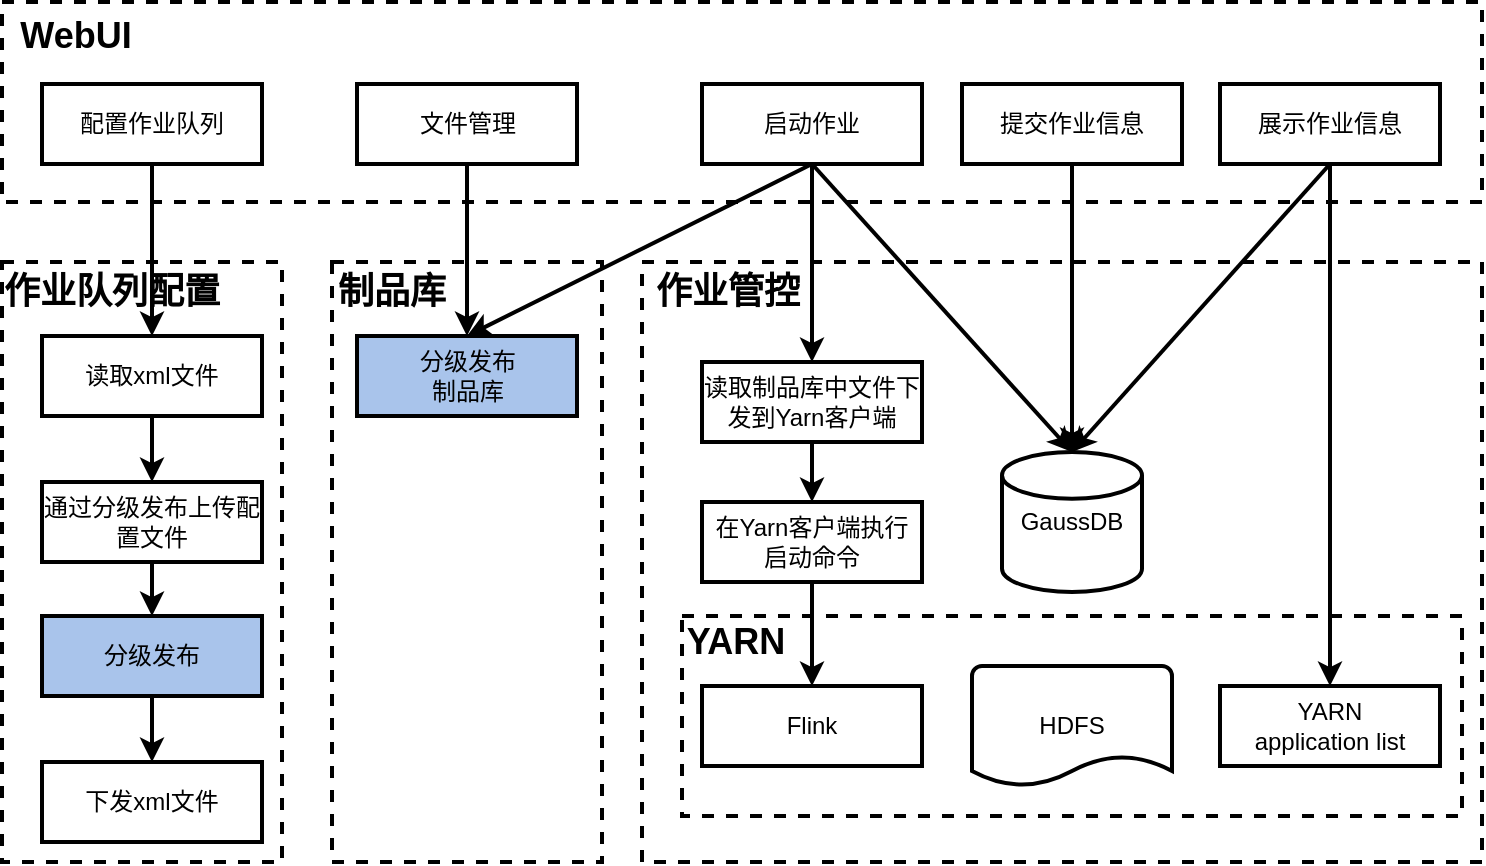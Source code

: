 <mxfile version="15.5.9" type="github">
  <diagram id="iHBFDbL2aOnu-IH5htIQ" name="Page-1">
    <mxGraphModel dx="902" dy="612" grid="1" gridSize="10" guides="1" tooltips="1" connect="1" arrows="1" fold="1" page="1" pageScale="1" pageWidth="827" pageHeight="1169" math="0" shadow="0">
      <root>
        <mxCell id="0" />
        <mxCell id="1" parent="0" />
        <mxCell id="iJuDI6ErabzJXaCbwDRx-2" value="" style="rounded=0;whiteSpace=wrap;html=1;dashed=1;strokeWidth=2;align=left;" parent="1" vertex="1">
          <mxGeometry x="360" y="220" width="420" height="300" as="geometry" />
        </mxCell>
        <mxCell id="Ck5HYmiKmCiAXejHMIz2-17" value="" style="rounded=0;whiteSpace=wrap;html=1;dashed=1;strokeWidth=2;align=left;" parent="1" vertex="1">
          <mxGeometry x="205" y="220" width="135" height="300" as="geometry" />
        </mxCell>
        <mxCell id="iJuDI6ErabzJXaCbwDRx-1" value="" style="rounded=0;whiteSpace=wrap;html=1;dashed=1;strokeWidth=2;" parent="1" vertex="1">
          <mxGeometry x="40" y="220" width="140" height="300" as="geometry" />
        </mxCell>
        <mxCell id="fSv69fGbp6oRFrrpBuf7-7" value="" style="rounded=0;whiteSpace=wrap;html=1;dashed=1;strokeWidth=2;strokeColor=#000000;" vertex="1" parent="1">
          <mxGeometry x="40" y="90" width="740" height="100" as="geometry" />
        </mxCell>
        <mxCell id="iJuDI6ErabzJXaCbwDRx-6" value="" style="rounded=0;whiteSpace=wrap;html=1;dashed=1;strokeWidth=2;align=left;" parent="1" vertex="1">
          <mxGeometry x="380" y="397" width="390" height="100" as="geometry" />
        </mxCell>
        <mxCell id="Ck5HYmiKmCiAXejHMIz2-1" value="提交作业信息" style="rounded=0;whiteSpace=wrap;html=1;strokeWidth=2;" parent="1" vertex="1">
          <mxGeometry x="520" y="131" width="110" height="40" as="geometry" />
        </mxCell>
        <mxCell id="Ck5HYmiKmCiAXejHMIz2-4" value="&lt;span&gt;GaussDB&lt;/span&gt;" style="strokeWidth=2;html=1;shape=mxgraph.flowchart.database;whiteSpace=wrap;" parent="1" vertex="1">
          <mxGeometry x="540" y="315" width="70" height="70" as="geometry" />
        </mxCell>
        <mxCell id="Ck5HYmiKmCiAXejHMIz2-6" value="" style="endArrow=classic;html=1;rounded=0;exitX=0.5;exitY=1;exitDx=0;exitDy=0;entryX=0.5;entryY=0;entryDx=0;entryDy=0;entryPerimeter=0;strokeWidth=2;" parent="1" source="Ck5HYmiKmCiAXejHMIz2-1" target="Ck5HYmiKmCiAXejHMIz2-4" edge="1">
          <mxGeometry width="50" height="50" relative="1" as="geometry">
            <mxPoint x="419" y="340" as="sourcePoint" />
            <mxPoint x="469" y="290" as="targetPoint" />
          </mxGeometry>
        </mxCell>
        <mxCell id="Ck5HYmiKmCiAXejHMIz2-8" value="展示作业信息" style="rounded=0;whiteSpace=wrap;html=1;strokeWidth=2;" parent="1" vertex="1">
          <mxGeometry x="649" y="131" width="110" height="40" as="geometry" />
        </mxCell>
        <mxCell id="Ck5HYmiKmCiAXejHMIz2-10" value="启动作业" style="rounded=0;whiteSpace=wrap;html=1;strokeWidth=2;" parent="1" vertex="1">
          <mxGeometry x="390" y="131" width="110" height="40" as="geometry" />
        </mxCell>
        <mxCell id="Ck5HYmiKmCiAXejHMIz2-18" value="文件管理" style="rounded=0;whiteSpace=wrap;html=1;strokeWidth=2;" parent="1" vertex="1">
          <mxGeometry x="217.5" y="131" width="110" height="40" as="geometry" />
        </mxCell>
        <mxCell id="Ck5HYmiKmCiAXejHMIz2-21" value="" style="endArrow=classic;html=1;rounded=0;exitX=0.5;exitY=1;exitDx=0;exitDy=0;strokeWidth=2;entryX=0.5;entryY=0;entryDx=0;entryDy=0;" parent="1" source="Ck5HYmiKmCiAXejHMIz2-8" target="Ck5HYmiKmCiAXejHMIz2-36" edge="1">
          <mxGeometry width="50" height="50" relative="1" as="geometry">
            <mxPoint x="569" y="320" as="sourcePoint" />
            <mxPoint x="704" y="410" as="targetPoint" />
          </mxGeometry>
        </mxCell>
        <mxCell id="Ck5HYmiKmCiAXejHMIz2-24" value="配置作业队列" style="rounded=0;whiteSpace=wrap;html=1;strokeWidth=2;" parent="1" vertex="1">
          <mxGeometry x="60" y="131" width="110" height="40" as="geometry" />
        </mxCell>
        <mxCell id="Ck5HYmiKmCiAXejHMIz2-25" value="" style="endArrow=classic;html=1;rounded=0;strokeWidth=2;exitX=0.5;exitY=1;exitDx=0;exitDy=0;entryX=0.5;entryY=0;entryDx=0;entryDy=0;entryPerimeter=0;" parent="1" source="Ck5HYmiKmCiAXejHMIz2-8" target="Ck5HYmiKmCiAXejHMIz2-4" edge="1">
          <mxGeometry width="50" height="50" relative="1" as="geometry">
            <mxPoint x="609" y="330" as="sourcePoint" />
            <mxPoint x="659" y="280" as="targetPoint" />
          </mxGeometry>
        </mxCell>
        <mxCell id="Ck5HYmiKmCiAXejHMIz2-28" value="分级发布" style="rounded=0;whiteSpace=wrap;html=1;strokeWidth=2;fillColor=#A9C4EB;" parent="1" vertex="1">
          <mxGeometry x="60" y="397" width="110" height="40" as="geometry" />
        </mxCell>
        <mxCell id="Ck5HYmiKmCiAXejHMIz2-29" value="" style="endArrow=classic;html=1;rounded=0;strokeWidth=2;exitX=0.5;exitY=1;exitDx=0;exitDy=0;" parent="1" source="Ck5HYmiKmCiAXejHMIz2-28" target="Ck5HYmiKmCiAXejHMIz2-33" edge="1">
          <mxGeometry width="50" height="50" relative="1" as="geometry">
            <mxPoint x="80" y="492" as="sourcePoint" />
            <mxPoint x="130" y="442" as="targetPoint" />
          </mxGeometry>
        </mxCell>
        <mxCell id="Ck5HYmiKmCiAXejHMIz2-30" value="" style="endArrow=classic;html=1;rounded=0;strokeWidth=2;exitX=0.5;exitY=1;exitDx=0;exitDy=0;entryX=0.5;entryY=0;entryDx=0;entryDy=0;" parent="1" source="Ck5HYmiKmCiAXejHMIz2-10" target="fSv69fGbp6oRFrrpBuf7-1" edge="1">
          <mxGeometry width="50" height="50" relative="1" as="geometry">
            <mxPoint x="400" y="320" as="sourcePoint" />
            <mxPoint x="450" y="270" as="targetPoint" />
          </mxGeometry>
        </mxCell>
        <mxCell id="Ck5HYmiKmCiAXejHMIz2-31" value="" style="endArrow=classic;html=1;rounded=0;strokeWidth=2;exitX=0.5;exitY=1;exitDx=0;exitDy=0;entryX=0.5;entryY=0;entryDx=0;entryDy=0;entryPerimeter=0;" parent="1" source="Ck5HYmiKmCiAXejHMIz2-10" target="Ck5HYmiKmCiAXejHMIz2-4" edge="1">
          <mxGeometry width="50" height="50" relative="1" as="geometry">
            <mxPoint x="399" y="360" as="sourcePoint" />
            <mxPoint x="449" y="310" as="targetPoint" />
          </mxGeometry>
        </mxCell>
        <mxCell id="Ck5HYmiKmCiAXejHMIz2-32" value="" style="endArrow=classic;html=1;rounded=0;strokeWidth=2;entryX=0.5;entryY=0;entryDx=0;entryDy=0;exitX=0.5;exitY=1;exitDx=0;exitDy=0;" parent="1" source="Ck5HYmiKmCiAXejHMIz2-10" target="fSv69fGbp6oRFrrpBuf7-14" edge="1">
          <mxGeometry width="50" height="50" relative="1" as="geometry">
            <mxPoint x="449" y="210" as="sourcePoint" />
            <mxPoint x="459" y="350" as="targetPoint" />
          </mxGeometry>
        </mxCell>
        <mxCell id="Ck5HYmiKmCiAXejHMIz2-33" value="下发xml文件" style="rounded=0;whiteSpace=wrap;html=1;strokeWidth=2;" parent="1" vertex="1">
          <mxGeometry x="60" y="470" width="110" height="40" as="geometry" />
        </mxCell>
        <mxCell id="Ck5HYmiKmCiAXejHMIz2-35" value="&lt;font style=&quot;font-size: 18px&quot;&gt;&lt;b&gt;YARN&lt;/b&gt;&lt;/font&gt;" style="text;html=1;strokeColor=none;fillColor=none;align=center;verticalAlign=middle;whiteSpace=wrap;rounded=0;" parent="1" vertex="1">
          <mxGeometry x="377" y="395" width="60" height="30" as="geometry" />
        </mxCell>
        <mxCell id="iJuDI6ErabzJXaCbwDRx-3" value="&lt;font size=&quot;4&quot;&gt;&lt;b&gt;制品库&lt;/b&gt;&lt;/font&gt;" style="text;html=1;strokeColor=none;fillColor=none;align=center;verticalAlign=middle;whiteSpace=wrap;rounded=0;" parent="1" vertex="1">
          <mxGeometry x="205" y="220" width="60" height="30" as="geometry" />
        </mxCell>
        <mxCell id="iJuDI6ErabzJXaCbwDRx-4" value="&lt;font size=&quot;4&quot;&gt;&lt;b&gt;作业队列配置&lt;/b&gt;&lt;/font&gt;" style="text;html=1;strokeColor=none;fillColor=none;align=center;verticalAlign=middle;whiteSpace=wrap;rounded=0;" parent="1" vertex="1">
          <mxGeometry x="40" y="220" width="110" height="30" as="geometry" />
        </mxCell>
        <mxCell id="iJuDI6ErabzJXaCbwDRx-5" value="&lt;font size=&quot;4&quot;&gt;&lt;b&gt;作业管控&lt;/b&gt;&lt;/font&gt;" style="text;html=1;strokeColor=none;fillColor=none;align=center;verticalAlign=middle;whiteSpace=wrap;rounded=0;" parent="1" vertex="1">
          <mxGeometry x="358" y="220" width="90" height="30" as="geometry" />
        </mxCell>
        <mxCell id="Ck5HYmiKmCiAXejHMIz2-34" value="Flink" style="rounded=0;whiteSpace=wrap;html=1;strokeWidth=2;" parent="1" vertex="1">
          <mxGeometry x="390" y="432" width="110" height="40" as="geometry" />
        </mxCell>
        <mxCell id="Ck5HYmiKmCiAXejHMIz2-36" value="YARN&lt;br&gt;application list" style="rounded=0;whiteSpace=wrap;html=1;strokeWidth=2;" parent="1" vertex="1">
          <mxGeometry x="649" y="432" width="110" height="40" as="geometry" />
        </mxCell>
        <mxCell id="Ck5HYmiKmCiAXejHMIz2-5" value="&lt;span&gt;HDFS&lt;/span&gt;" style="strokeWidth=2;html=1;shape=mxgraph.flowchart.document2;whiteSpace=wrap;size=0.25;" parent="1" vertex="1">
          <mxGeometry x="525" y="422" width="100" height="60" as="geometry" />
        </mxCell>
        <mxCell id="fSv69fGbp6oRFrrpBuf7-1" value="分级发布&lt;br&gt;制品库" style="rounded=0;whiteSpace=wrap;html=1;strokeWidth=2;fillColor=#A9C4EB;" vertex="1" parent="1">
          <mxGeometry x="217.5" y="257" width="110" height="40" as="geometry" />
        </mxCell>
        <mxCell id="fSv69fGbp6oRFrrpBuf7-2" value="" style="endArrow=classic;html=1;rounded=0;strokeWidth=2;exitX=0.5;exitY=1;exitDx=0;exitDy=0;entryX=0.5;entryY=0;entryDx=0;entryDy=0;" edge="1" parent="1" source="Ck5HYmiKmCiAXejHMIz2-18" target="fSv69fGbp6oRFrrpBuf7-1">
          <mxGeometry width="50" height="50" relative="1" as="geometry">
            <mxPoint x="277" y="185" as="sourcePoint" />
            <mxPoint x="277" y="260" as="targetPoint" />
          </mxGeometry>
        </mxCell>
        <mxCell id="fSv69fGbp6oRFrrpBuf7-3" value="读取xml文件" style="rounded=0;whiteSpace=wrap;html=1;strokeWidth=2;" vertex="1" parent="1">
          <mxGeometry x="60" y="257" width="110" height="40" as="geometry" />
        </mxCell>
        <mxCell id="fSv69fGbp6oRFrrpBuf7-5" value="" style="endArrow=classic;html=1;rounded=0;strokeWidth=2;exitX=0.5;exitY=1;exitDx=0;exitDy=0;entryX=0.5;entryY=0;entryDx=0;entryDy=0;" edge="1" parent="1" source="Ck5HYmiKmCiAXejHMIz2-24" target="fSv69fGbp6oRFrrpBuf7-3">
          <mxGeometry width="50" height="50" relative="1" as="geometry">
            <mxPoint x="114.5" y="190" as="sourcePoint" />
            <mxPoint x="114.5" y="235" as="targetPoint" />
          </mxGeometry>
        </mxCell>
        <mxCell id="fSv69fGbp6oRFrrpBuf7-6" value="" style="endArrow=classic;html=1;rounded=0;strokeWidth=2;exitX=0.5;exitY=1;exitDx=0;exitDy=0;entryX=0.5;entryY=0;entryDx=0;entryDy=0;" edge="1" parent="1" source="fSv69fGbp6oRFrrpBuf7-3" target="fSv69fGbp6oRFrrpBuf7-10">
          <mxGeometry width="50" height="50" relative="1" as="geometry">
            <mxPoint x="114.5" y="297" as="sourcePoint" />
            <mxPoint x="114.5" y="342" as="targetPoint" />
          </mxGeometry>
        </mxCell>
        <mxCell id="fSv69fGbp6oRFrrpBuf7-8" value="&lt;font size=&quot;4&quot;&gt;&lt;b&gt;WebUI&lt;/b&gt;&lt;/font&gt;" style="text;html=1;strokeColor=none;fillColor=none;align=center;verticalAlign=middle;whiteSpace=wrap;rounded=0;" vertex="1" parent="1">
          <mxGeometry x="42" y="92" width="70" height="30" as="geometry" />
        </mxCell>
        <mxCell id="fSv69fGbp6oRFrrpBuf7-10" value="通过分级发布上传配置文件" style="rounded=0;whiteSpace=wrap;html=1;strokeWidth=2;" vertex="1" parent="1">
          <mxGeometry x="60" y="330" width="110" height="40" as="geometry" />
        </mxCell>
        <mxCell id="fSv69fGbp6oRFrrpBuf7-11" value="" style="endArrow=classic;html=1;rounded=0;strokeWidth=2;exitX=0.5;exitY=1;exitDx=0;exitDy=0;entryX=0.5;entryY=0;entryDx=0;entryDy=0;" edge="1" parent="1" source="fSv69fGbp6oRFrrpBuf7-10" target="Ck5HYmiKmCiAXejHMIz2-28">
          <mxGeometry width="50" height="50" relative="1" as="geometry">
            <mxPoint x="109.5" y="374" as="sourcePoint" />
            <mxPoint x="109.5" y="394" as="targetPoint" />
          </mxGeometry>
        </mxCell>
        <mxCell id="fSv69fGbp6oRFrrpBuf7-14" value="读取制品库中文件下发到Yarn客户端" style="rounded=0;whiteSpace=wrap;html=1;strokeWidth=2;" vertex="1" parent="1">
          <mxGeometry x="390" y="270" width="110" height="40" as="geometry" />
        </mxCell>
        <mxCell id="fSv69fGbp6oRFrrpBuf7-17" value="" style="endArrow=classic;html=1;rounded=0;strokeWidth=2;" edge="1" parent="1" source="fSv69fGbp6oRFrrpBuf7-14" target="fSv69fGbp6oRFrrpBuf7-19">
          <mxGeometry width="50" height="50" relative="1" as="geometry">
            <mxPoint x="170" y="600" as="sourcePoint" />
            <mxPoint x="170" y="716" as="targetPoint" />
          </mxGeometry>
        </mxCell>
        <mxCell id="fSv69fGbp6oRFrrpBuf7-19" value="在Yarn客户端执行启动命令" style="rounded=0;whiteSpace=wrap;html=1;strokeWidth=2;" vertex="1" parent="1">
          <mxGeometry x="390" y="340" width="110" height="40" as="geometry" />
        </mxCell>
        <mxCell id="fSv69fGbp6oRFrrpBuf7-21" value="" style="endArrow=classic;html=1;rounded=0;strokeWidth=2;entryX=0.5;entryY=0;entryDx=0;entryDy=0;exitX=0.5;exitY=1;exitDx=0;exitDy=0;" edge="1" parent="1" source="fSv69fGbp6oRFrrpBuf7-19" target="Ck5HYmiKmCiAXejHMIz2-34">
          <mxGeometry width="50" height="50" relative="1" as="geometry">
            <mxPoint x="445" y="380" as="sourcePoint" />
            <mxPoint x="444.5" y="410" as="targetPoint" />
          </mxGeometry>
        </mxCell>
      </root>
    </mxGraphModel>
  </diagram>
</mxfile>
